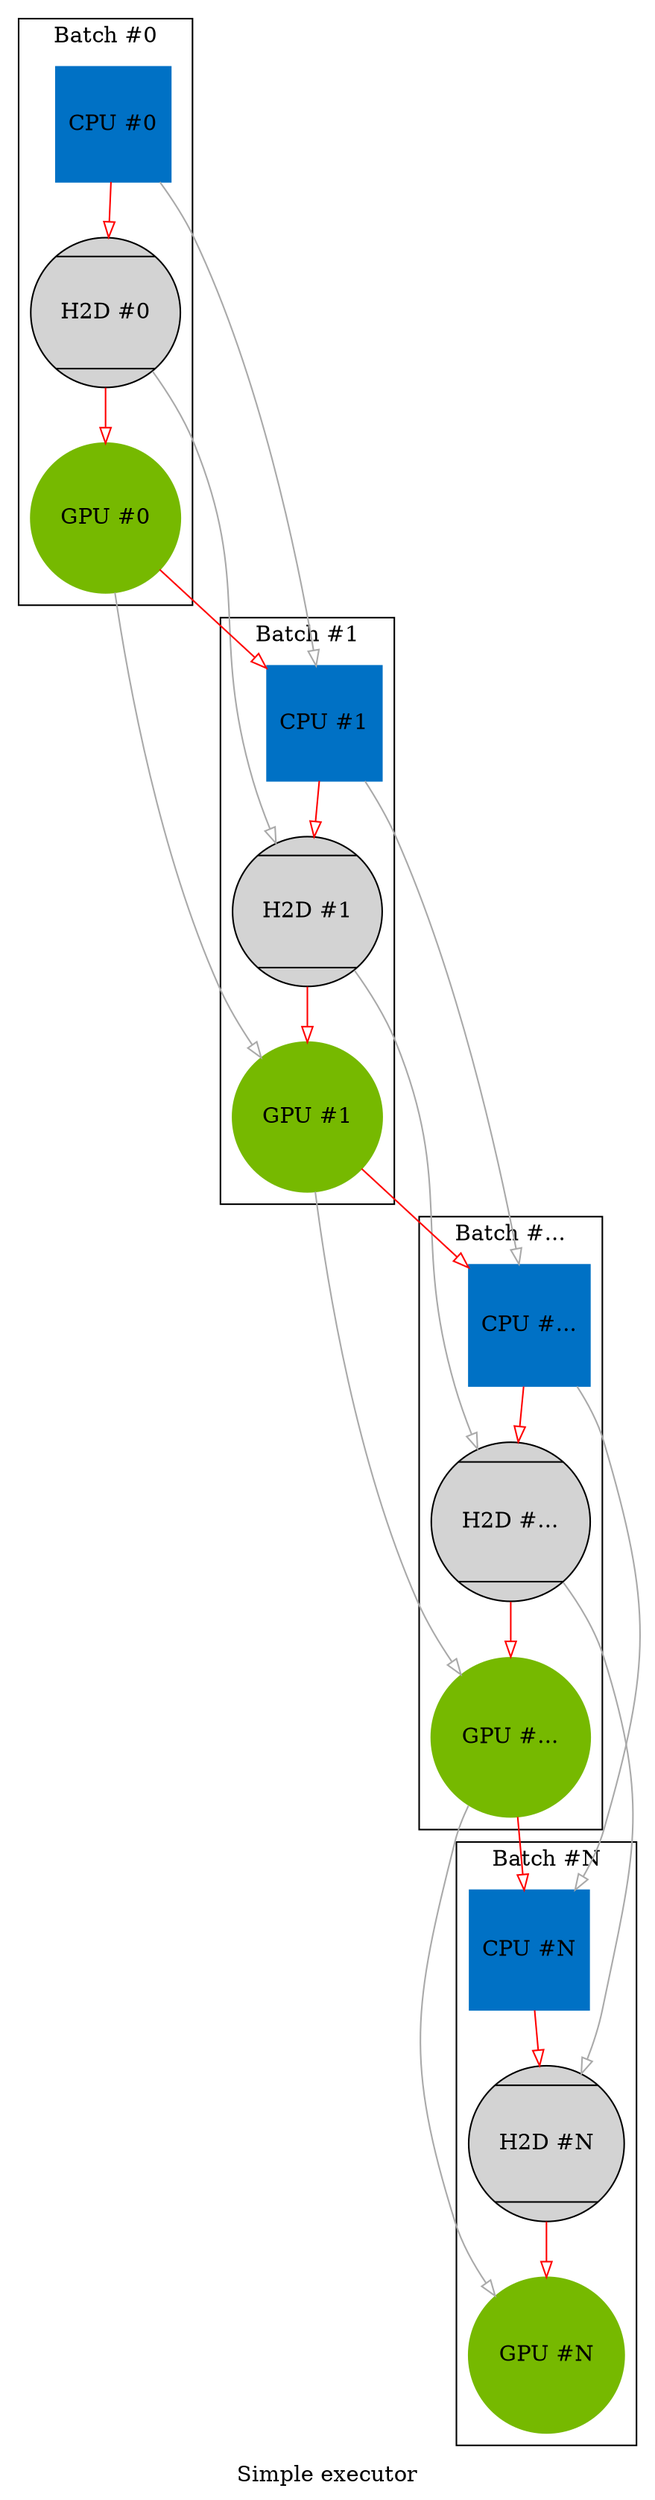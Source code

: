 digraph batch_deps {
  label = "Simple executor";

  subgraph cluster_exe0 {
    label = "Batch #0";
    cluster_cpu_stage0 [label="CPU #0" color="#0071c5" style=filled shape=square];
    cluster_mixed_stage0 [label="H2D #0" color=black fillcolor=lightgrey style=filled shape=Mcircle];
    cluster_gpu_stage0 [label="GPU #0", color="#76b900", style=filled shape=circle];
    edge [arrowhead=empty color=red]
    cluster_cpu_stage0 -> cluster_mixed_stage0 -> cluster_gpu_stage0;
  }

  subgraph cluster_exe1 {
    label = "Batch #1";
    cluster_cpu_stage1 [label="CPU #1" color="#0071c5" style=filled shape=square];
    cluster_mixed_stage1 [label="H2D #1" color=black fillcolor=lightgrey style=filled shape=Mcircle];
    cluster_gpu_stage1 [label="GPU #1", color="#76b900", style=filled shape=circle];
    edge [arrowhead=empty color=red]
    cluster_cpu_stage1 -> cluster_mixed_stage1 -> cluster_gpu_stage1;
  }

  subgraph cluster_exedotdot {
    label = "Batch #...";
    cluster_cpu_stage_dotdot [label="CPU #..." color="#0071c5" style=filled shape=square];
    cluster_mixed_stage_dotdot [label="H2D #..." color=black fillcolor=lightgrey style=filled shape=Mcircle];
    cluster_gpu_stage_dotdot [label="GPU #...", color="#76b900", style=filled shape=circle];
    edge [arrowhead=empty color=red]
    cluster_cpu_stage_dotdot -> cluster_mixed_stage_dotdot -> cluster_gpu_stage_dotdot;
  }

  subgraph cluster_exeN {
    label = "Batch #N";
    cluster_cpu_stage_N [label="CPU #N" color="#0071c5" style=filled shape=square];
    cluster_mixed_stage_N [label="H2D #N" color=black fillcolor=lightgrey style=filled shape=Mcircle];
    cluster_gpu_stage_N [label="GPU #N", color="#76b900", style=filled shape=circle];
    edge [arrowhead=empty color=red]
    cluster_cpu_stage_N -> cluster_mixed_stage_N -> cluster_gpu_stage_N;
  }

  edge [arrowhead=empty color=darkgrey]

  cluster_cpu_stage0 -> cluster_cpu_stage1 -> cluster_cpu_stage_dotdot -> cluster_cpu_stage_N;
  cluster_mixed_stage0 -> cluster_mixed_stage1 -> cluster_mixed_stage_dotdot -> cluster_mixed_stage_N;
  cluster_gpu_stage0 -> cluster_gpu_stage1 -> cluster_gpu_stage_dotdot -> cluster_gpu_stage_N;


  edge [arrowhead=empty color=red]

  cluster_gpu_stage0 -> cluster_cpu_stage1;
  cluster_gpu_stage1 -> cluster_cpu_stage_dotdot;
  cluster_gpu_stage_dotdot -> cluster_cpu_stage_N;

}

